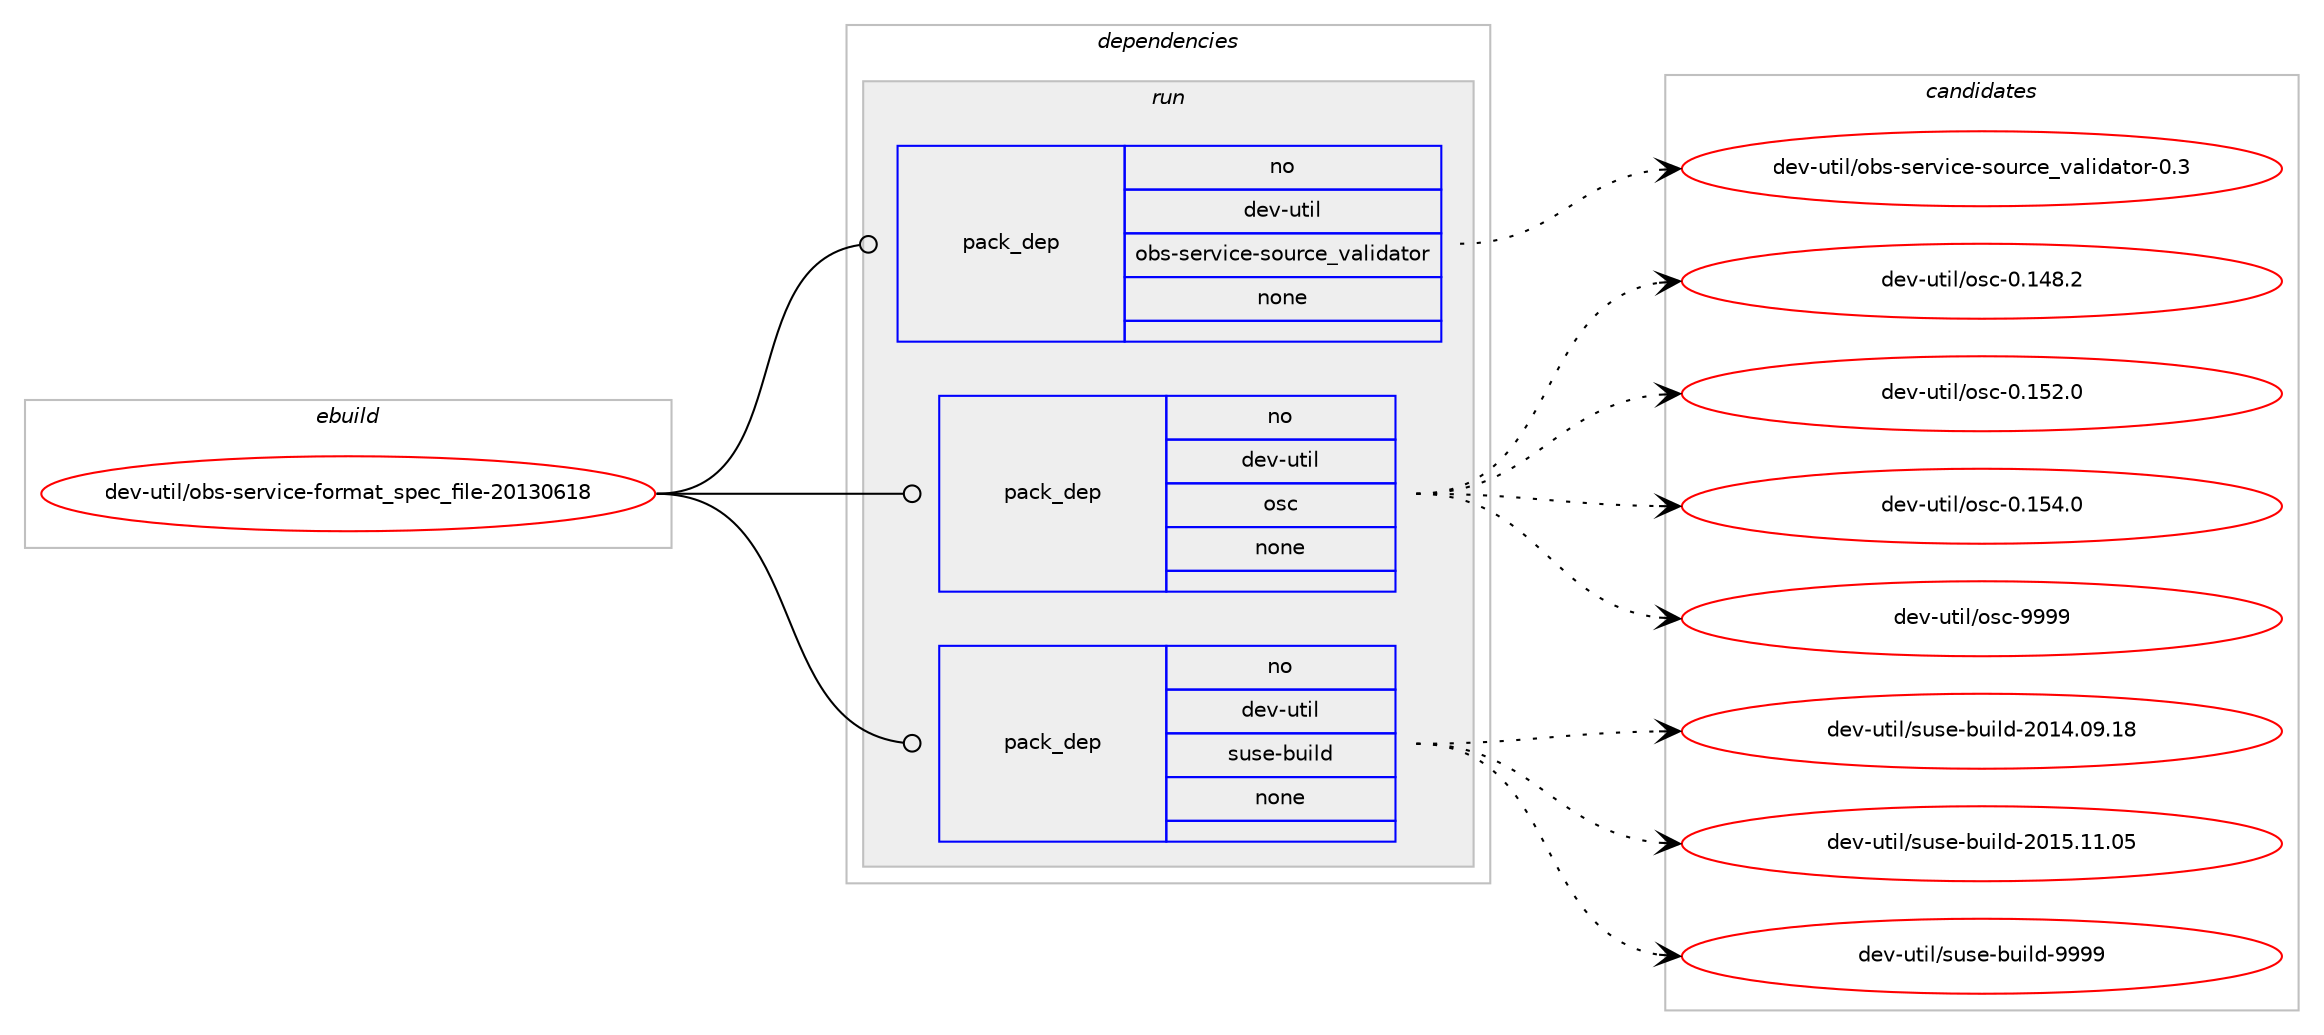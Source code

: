 digraph prolog {

# *************
# Graph options
# *************

newrank=true;
concentrate=true;
compound=true;
graph [rankdir=LR,fontname=Helvetica,fontsize=10,ranksep=1.5];#, ranksep=2.5, nodesep=0.2];
edge  [arrowhead=vee];
node  [fontname=Helvetica,fontsize=10];

# **********
# The ebuild
# **********

subgraph cluster_leftcol {
color=gray;
rank=same;
label=<<i>ebuild</i>>;
id [label="dev-util/obs-service-format_spec_file-20130618", color=red, width=4, href="../dev-util/obs-service-format_spec_file-20130618.svg"];
}

# ****************
# The dependencies
# ****************

subgraph cluster_midcol {
color=gray;
label=<<i>dependencies</i>>;
subgraph cluster_compile {
fillcolor="#eeeeee";
style=filled;
label=<<i>compile</i>>;
}
subgraph cluster_compileandrun {
fillcolor="#eeeeee";
style=filled;
label=<<i>compile and run</i>>;
}
subgraph cluster_run {
fillcolor="#eeeeee";
style=filled;
label=<<i>run</i>>;
subgraph pack204777 {
dependency287580 [label=<<TABLE BORDER="0" CELLBORDER="1" CELLSPACING="0" CELLPADDING="4" WIDTH="220"><TR><TD ROWSPAN="6" CELLPADDING="30">pack_dep</TD></TR><TR><TD WIDTH="110">no</TD></TR><TR><TD>dev-util</TD></TR><TR><TD>obs-service-source_validator</TD></TR><TR><TD>none</TD></TR><TR><TD></TD></TR></TABLE>>, shape=none, color=blue];
}
id:e -> dependency287580:w [weight=20,style="solid",arrowhead="odot"];
subgraph pack204778 {
dependency287581 [label=<<TABLE BORDER="0" CELLBORDER="1" CELLSPACING="0" CELLPADDING="4" WIDTH="220"><TR><TD ROWSPAN="6" CELLPADDING="30">pack_dep</TD></TR><TR><TD WIDTH="110">no</TD></TR><TR><TD>dev-util</TD></TR><TR><TD>osc</TD></TR><TR><TD>none</TD></TR><TR><TD></TD></TR></TABLE>>, shape=none, color=blue];
}
id:e -> dependency287581:w [weight=20,style="solid",arrowhead="odot"];
subgraph pack204779 {
dependency287582 [label=<<TABLE BORDER="0" CELLBORDER="1" CELLSPACING="0" CELLPADDING="4" WIDTH="220"><TR><TD ROWSPAN="6" CELLPADDING="30">pack_dep</TD></TR><TR><TD WIDTH="110">no</TD></TR><TR><TD>dev-util</TD></TR><TR><TD>suse-build</TD></TR><TR><TD>none</TD></TR><TR><TD></TD></TR></TABLE>>, shape=none, color=blue];
}
id:e -> dependency287582:w [weight=20,style="solid",arrowhead="odot"];
}
}

# **************
# The candidates
# **************

subgraph cluster_choices {
rank=same;
color=gray;
label=<<i>candidates</i>>;

subgraph choice204777 {
color=black;
nodesep=1;
choice1001011184511711610510847111981154511510111411810599101451151111171149910195118971081051009711611111445484651 [label="dev-util/obs-service-source_validator-0.3", color=red, width=4,href="../dev-util/obs-service-source_validator-0.3.svg"];
dependency287580:e -> choice1001011184511711610510847111981154511510111411810599101451151111171149910195118971081051009711611111445484651:w [style=dotted,weight="100"];
}
subgraph choice204778 {
color=black;
nodesep=1;
choice1001011184511711610510847111115994548464952564650 [label="dev-util/osc-0.148.2", color=red, width=4,href="../dev-util/osc-0.148.2.svg"];
choice1001011184511711610510847111115994548464953504648 [label="dev-util/osc-0.152.0", color=red, width=4,href="../dev-util/osc-0.152.0.svg"];
choice1001011184511711610510847111115994548464953524648 [label="dev-util/osc-0.154.0", color=red, width=4,href="../dev-util/osc-0.154.0.svg"];
choice1001011184511711610510847111115994557575757 [label="dev-util/osc-9999", color=red, width=4,href="../dev-util/osc-9999.svg"];
dependency287581:e -> choice1001011184511711610510847111115994548464952564650:w [style=dotted,weight="100"];
dependency287581:e -> choice1001011184511711610510847111115994548464953504648:w [style=dotted,weight="100"];
dependency287581:e -> choice1001011184511711610510847111115994548464953524648:w [style=dotted,weight="100"];
dependency287581:e -> choice1001011184511711610510847111115994557575757:w [style=dotted,weight="100"];
}
subgraph choice204779 {
color=black;
nodesep=1;
choice100101118451171161051084711511711510145981171051081004550484952464857464956 [label="dev-util/suse-build-2014.09.18", color=red, width=4,href="../dev-util/suse-build-2014.09.18.svg"];
choice100101118451171161051084711511711510145981171051081004550484953464949464853 [label="dev-util/suse-build-2015.11.05", color=red, width=4,href="../dev-util/suse-build-2015.11.05.svg"];
choice100101118451171161051084711511711510145981171051081004557575757 [label="dev-util/suse-build-9999", color=red, width=4,href="../dev-util/suse-build-9999.svg"];
dependency287582:e -> choice100101118451171161051084711511711510145981171051081004550484952464857464956:w [style=dotted,weight="100"];
dependency287582:e -> choice100101118451171161051084711511711510145981171051081004550484953464949464853:w [style=dotted,weight="100"];
dependency287582:e -> choice100101118451171161051084711511711510145981171051081004557575757:w [style=dotted,weight="100"];
}
}

}
